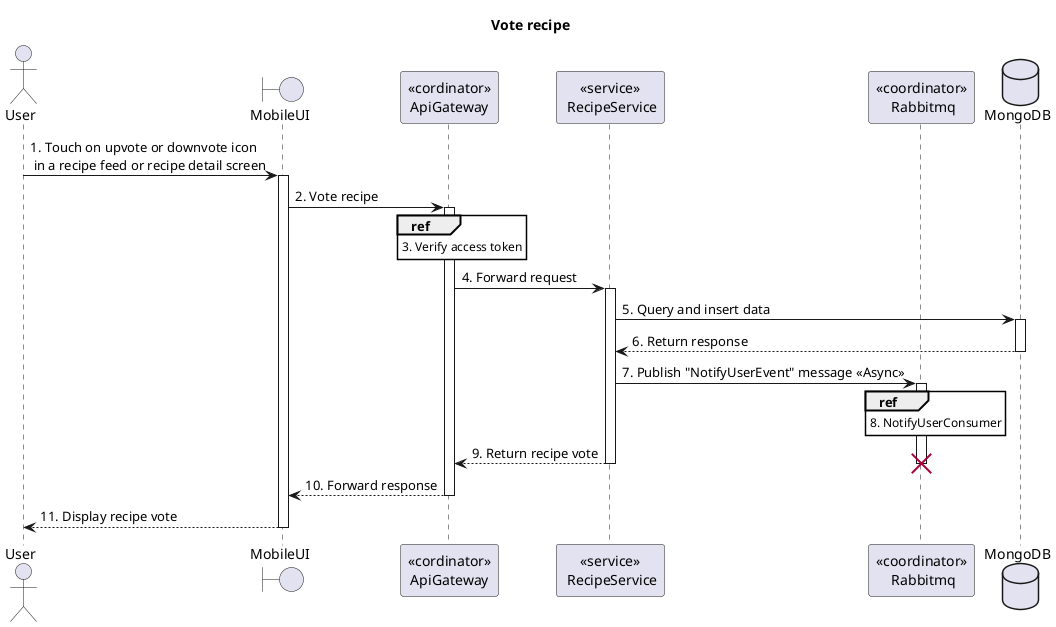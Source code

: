 @startuml Sequence
title "Vote recipe"
<style>
  sequenceDiagram {
    reference {
      BackGroundColor white
    }
}
</style>

actor User
boundary MobileUI
participant "<<cordinator>>\nApiGateway" as ApiGateway
participant "<<service>>\n RecipeService" as RecipeService
participant "<<coordinator>>\n Rabbitmq" as Rabbitmq
database MongoDB

User -> MobileUI++: 1. Touch on upvote or downvote icon \n in a recipe feed or recipe detail screen

MobileUI -> ApiGateway++: 2. Vote recipe

ref over ApiGateway: 3. Verify access token

ApiGateway -> RecipeService++: 4. Forward request

database MongoDB
RecipeService -> MongoDB++: 5. Query and insert data
RecipeService <-- MongoDB--: 6. Return response

RecipeService -> Rabbitmq++: 7. Publish "NotifyUserEvent" message <<Async>>
ref over Rabbitmq: 8. NotifyUserConsumer

ApiGateway <-- RecipeService--: 9. Return recipe vote
destroy Rabbitmq
MobileUI <-- ApiGateway--: 10. Forward response
User <-- MobileUI--: 11. Display recipe vote
@enduml
